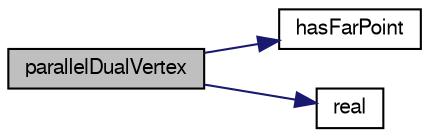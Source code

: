 digraph "parallelDualVertex"
{
  bgcolor="transparent";
  edge [fontname="FreeSans",fontsize="10",labelfontname="FreeSans",labelfontsize="10"];
  node [fontname="FreeSans",fontsize="10",shape=record];
  rankdir="LR";
  Node40 [label="parallelDualVertex",height=0.2,width=0.4,color="black", fillcolor="grey75", style="filled", fontcolor="black"];
  Node40 -> Node41 [color="midnightblue",fontsize="10",style="solid",fontname="FreeSans"];
  Node41 [label="hasFarPoint",height=0.2,width=0.4,color="black",URL="$a31462.html#a6df7e8a92048a6d97ca287caf330b898",tooltip="Does the Delaunay cell have a far point. "];
  Node40 -> Node42 [color="midnightblue",fontsize="10",style="solid",fontname="FreeSans"];
  Node42 [label="real",height=0.2,width=0.4,color="black",URL="$a31462.html#afbf10cc7df62643c47a820a9b41546bb",tooltip="Is the Delaunay cell real, i.e. any real vertex. "];
}
